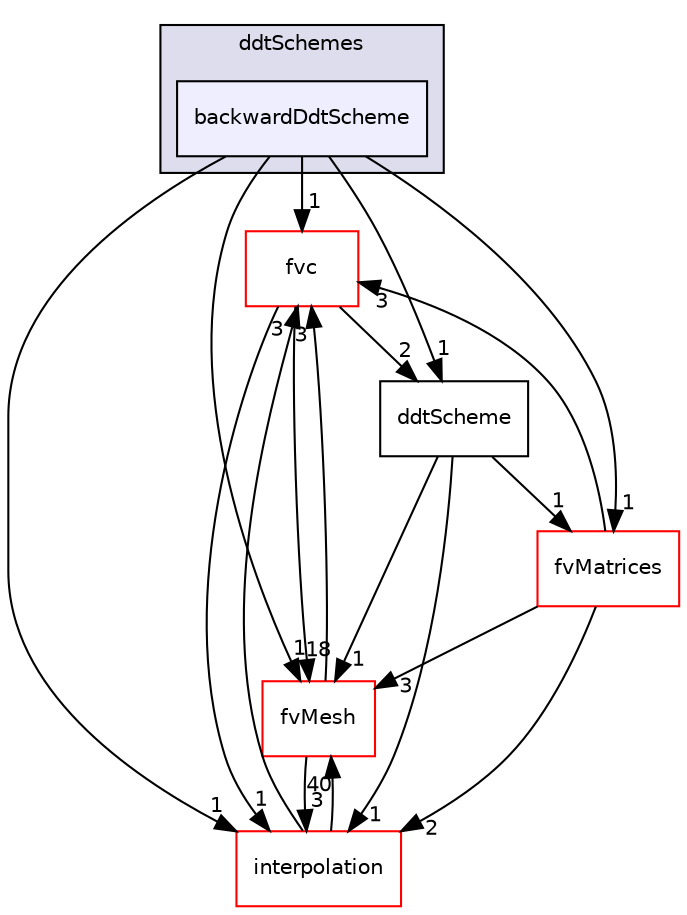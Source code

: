digraph "src/finiteVolume/finiteVolume/ddtSchemes/backwardDdtScheme" {
  bgcolor=transparent;
  compound=true
  node [ fontsize="10", fontname="Helvetica"];
  edge [ labelfontsize="10", labelfontname="Helvetica"];
  subgraph clusterdir_91771073560c986101bf22be7764122a {
    graph [ bgcolor="#ddddee", pencolor="black", label="ddtSchemes" fontname="Helvetica", fontsize="10", URL="dir_91771073560c986101bf22be7764122a.html"]
  dir_08c818630abe9d00a6afc6bc02f1f80c [shape=box, label="backwardDdtScheme", style="filled", fillcolor="#eeeeff", pencolor="black", URL="dir_08c818630abe9d00a6afc6bc02f1f80c.html"];
  }
  dir_f4030f3362933683136e1dae328f10c0 [shape=box label="fvc" color="red" URL="dir_f4030f3362933683136e1dae328f10c0.html"];
  dir_c382fa095c9c33d8673c0dd60aaef275 [shape=box label="fvMesh" color="red" URL="dir_c382fa095c9c33d8673c0dd60aaef275.html"];
  dir_a586eb954e2e5e74ecf6fe95a2457777 [shape=box label="interpolation" color="red" URL="dir_a586eb954e2e5e74ecf6fe95a2457777.html"];
  dir_20931bf3fe2fda4520b5e1e32c247b67 [shape=box label="ddtScheme" URL="dir_20931bf3fe2fda4520b5e1e32c247b67.html"];
  dir_5d57e3901430bcc99a7ddac11a899224 [shape=box label="fvMatrices" color="red" URL="dir_5d57e3901430bcc99a7ddac11a899224.html"];
  dir_f4030f3362933683136e1dae328f10c0->dir_c382fa095c9c33d8673c0dd60aaef275 [headlabel="18", labeldistance=1.5 headhref="dir_001078_001115.html"];
  dir_f4030f3362933683136e1dae328f10c0->dir_a586eb954e2e5e74ecf6fe95a2457777 [headlabel="1", labeldistance=1.5 headhref="dir_001078_001161.html"];
  dir_f4030f3362933683136e1dae328f10c0->dir_20931bf3fe2fda4520b5e1e32c247b67 [headlabel="2", labeldistance=1.5 headhref="dir_001078_001069.html"];
  dir_c382fa095c9c33d8673c0dd60aaef275->dir_f4030f3362933683136e1dae328f10c0 [headlabel="3", labeldistance=1.5 headhref="dir_001115_001078.html"];
  dir_c382fa095c9c33d8673c0dd60aaef275->dir_a586eb954e2e5e74ecf6fe95a2457777 [headlabel="3", labeldistance=1.5 headhref="dir_001115_001161.html"];
  dir_a586eb954e2e5e74ecf6fe95a2457777->dir_f4030f3362933683136e1dae328f10c0 [headlabel="3", labeldistance=1.5 headhref="dir_001161_001078.html"];
  dir_a586eb954e2e5e74ecf6fe95a2457777->dir_c382fa095c9c33d8673c0dd60aaef275 [headlabel="40", labeldistance=1.5 headhref="dir_001161_001115.html"];
  dir_20931bf3fe2fda4520b5e1e32c247b67->dir_c382fa095c9c33d8673c0dd60aaef275 [headlabel="1", labeldistance=1.5 headhref="dir_001069_001115.html"];
  dir_20931bf3fe2fda4520b5e1e32c247b67->dir_a586eb954e2e5e74ecf6fe95a2457777 [headlabel="1", labeldistance=1.5 headhref="dir_001069_001161.html"];
  dir_20931bf3fe2fda4520b5e1e32c247b67->dir_5d57e3901430bcc99a7ddac11a899224 [headlabel="1", labeldistance=1.5 headhref="dir_001069_001107.html"];
  dir_08c818630abe9d00a6afc6bc02f1f80c->dir_f4030f3362933683136e1dae328f10c0 [headlabel="1", labeldistance=1.5 headhref="dir_001065_001078.html"];
  dir_08c818630abe9d00a6afc6bc02f1f80c->dir_c382fa095c9c33d8673c0dd60aaef275 [headlabel="1", labeldistance=1.5 headhref="dir_001065_001115.html"];
  dir_08c818630abe9d00a6afc6bc02f1f80c->dir_a586eb954e2e5e74ecf6fe95a2457777 [headlabel="1", labeldistance=1.5 headhref="dir_001065_001161.html"];
  dir_08c818630abe9d00a6afc6bc02f1f80c->dir_20931bf3fe2fda4520b5e1e32c247b67 [headlabel="1", labeldistance=1.5 headhref="dir_001065_001069.html"];
  dir_08c818630abe9d00a6afc6bc02f1f80c->dir_5d57e3901430bcc99a7ddac11a899224 [headlabel="1", labeldistance=1.5 headhref="dir_001065_001107.html"];
  dir_5d57e3901430bcc99a7ddac11a899224->dir_f4030f3362933683136e1dae328f10c0 [headlabel="3", labeldistance=1.5 headhref="dir_001107_001078.html"];
  dir_5d57e3901430bcc99a7ddac11a899224->dir_c382fa095c9c33d8673c0dd60aaef275 [headlabel="3", labeldistance=1.5 headhref="dir_001107_001115.html"];
  dir_5d57e3901430bcc99a7ddac11a899224->dir_a586eb954e2e5e74ecf6fe95a2457777 [headlabel="2", labeldistance=1.5 headhref="dir_001107_001161.html"];
}
